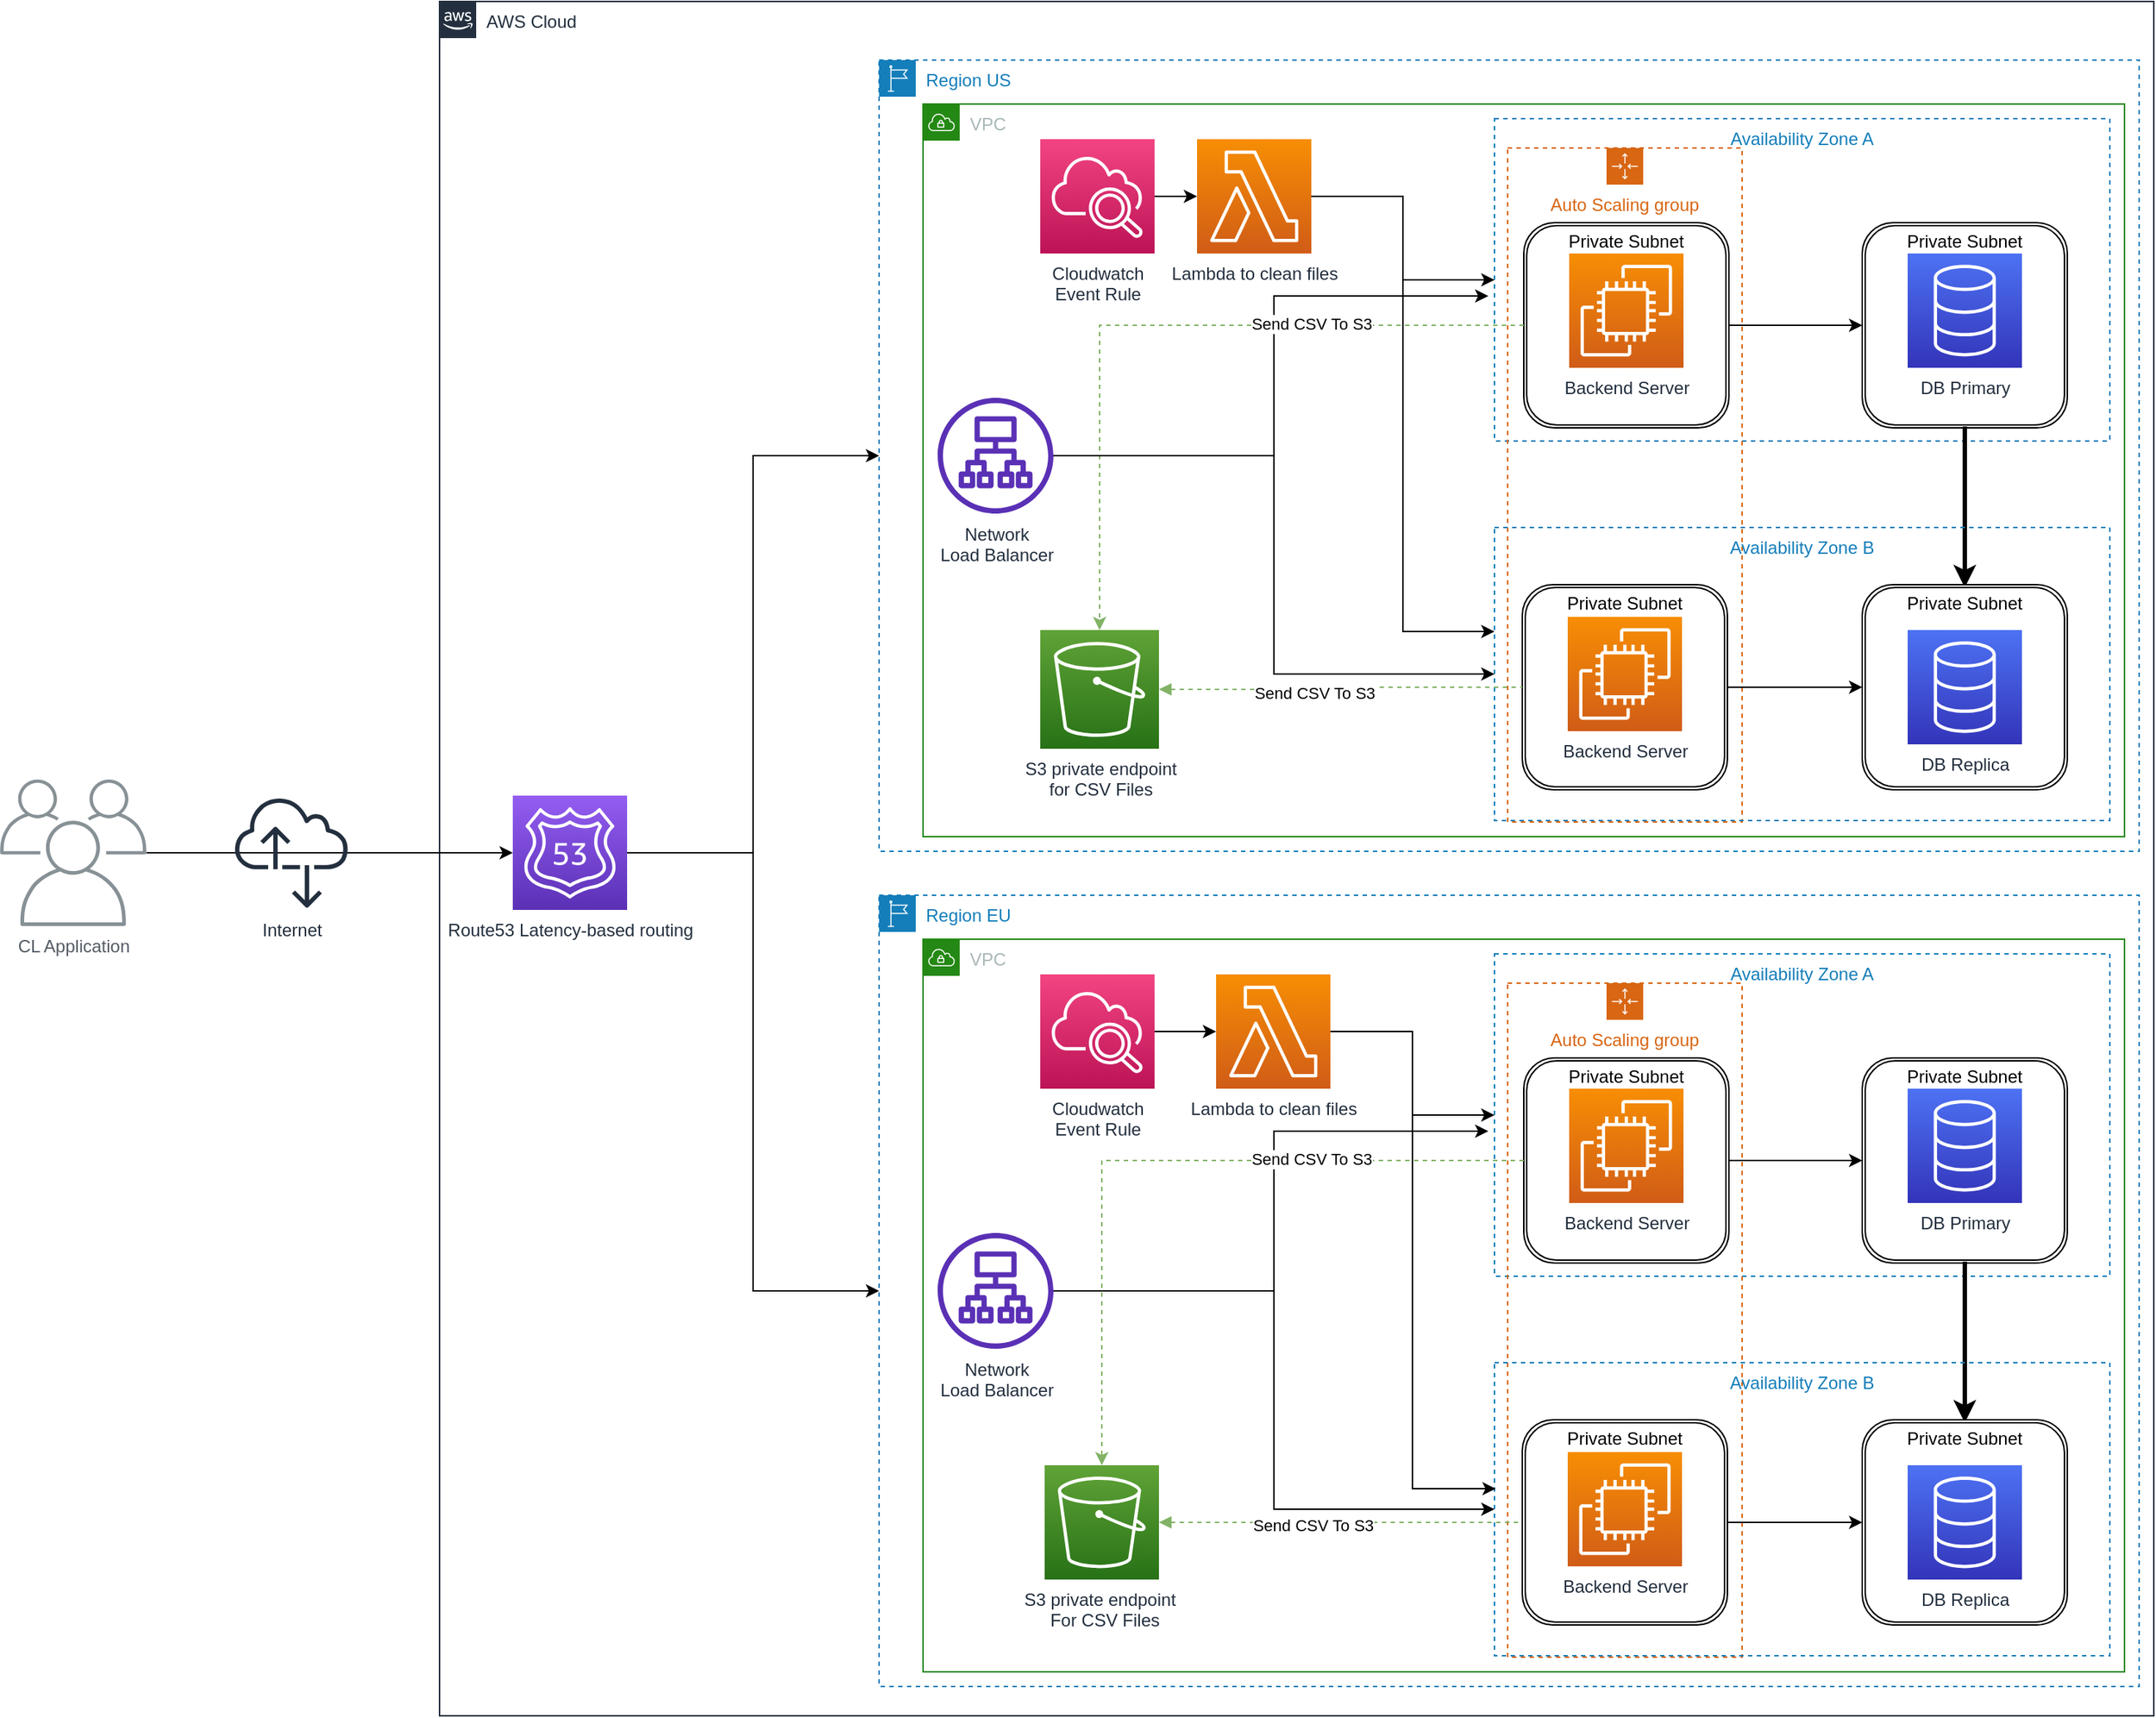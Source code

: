 <mxfile version="14.7.0" type="github">
  <diagram id="Ht1M8jgEwFfnCIfOTk4-" name="Page-1">
    <mxGraphModel dx="2591" dy="1628" grid="1" gridSize="10" guides="1" tooltips="1" connect="1" arrows="1" fold="1" page="1" pageScale="1" pageWidth="1169" pageHeight="827" math="0" shadow="0">
      <root>
        <mxCell id="0" />
        <mxCell id="1" parent="0" />
        <mxCell id="5RreerCTp-6EjilqXyiR-72" value="AWS Cloud" style="points=[[0,0],[0.25,0],[0.5,0],[0.75,0],[1,0],[1,0.25],[1,0.5],[1,0.75],[1,1],[0.75,1],[0.5,1],[0.25,1],[0,1],[0,0.75],[0,0.5],[0,0.25]];outlineConnect=0;gradientColor=none;html=1;whiteSpace=wrap;fontSize=12;fontStyle=0;shape=mxgraph.aws4.group;grIcon=mxgraph.aws4.group_aws_cloud_alt;strokeColor=#232F3E;fillColor=none;verticalAlign=top;align=left;spacingLeft=30;fontColor=#232F3E;dashed=0;" vertex="1" parent="1">
          <mxGeometry x="-10" y="-240" width="1170" height="1170" as="geometry" />
        </mxCell>
        <mxCell id="C6d5AcQ0R9dKY7qDEF7f-19" value="Region US" style="points=[[0,0],[0.25,0],[0.5,0],[0.75,0],[1,0],[1,0.25],[1,0.5],[1,0.75],[1,1],[0.75,1],[0.5,1],[0.25,1],[0,1],[0,0.75],[0,0.5],[0,0.25]];outlineConnect=0;gradientColor=none;html=1;whiteSpace=wrap;fontSize=12;fontStyle=0;shape=mxgraph.aws4.group;grIcon=mxgraph.aws4.group_region;strokeColor=#147EBA;fillColor=none;verticalAlign=top;align=left;spacingLeft=30;fontColor=#147EBA;dashed=1;" vertex="1" parent="1">
          <mxGeometry x="290" y="-200" width="860" height="540" as="geometry" />
        </mxCell>
        <mxCell id="C6d5AcQ0R9dKY7qDEF7f-17" value="VPC" style="points=[[0,0],[0.25,0],[0.5,0],[0.75,0],[1,0],[1,0.25],[1,0.5],[1,0.75],[1,1],[0.75,1],[0.5,1],[0.25,1],[0,1],[0,0.75],[0,0.5],[0,0.25]];outlineConnect=0;gradientColor=none;html=1;whiteSpace=wrap;fontSize=12;fontStyle=0;shape=mxgraph.aws4.group;grIcon=mxgraph.aws4.group_vpc;strokeColor=#248814;fillColor=none;verticalAlign=top;align=left;spacingLeft=30;fontColor=#AAB7B8;dashed=0;" vertex="1" parent="1">
          <mxGeometry x="320" y="-170" width="820" height="500" as="geometry" />
        </mxCell>
        <mxCell id="C6d5AcQ0R9dKY7qDEF7f-21" value="Availability Zone A" style="fillColor=none;strokeColor=#147EBA;dashed=1;verticalAlign=top;fontStyle=0;fontColor=#147EBA;" vertex="1" parent="1">
          <mxGeometry x="710" y="-160" width="420" height="220" as="geometry" />
        </mxCell>
        <mxCell id="5RreerCTp-6EjilqXyiR-7" value="Auto Scaling group" style="points=[[0,0],[0.25,0],[0.5,0],[0.75,0],[1,0],[1,0.25],[1,0.5],[1,0.75],[1,1],[0.75,1],[0.5,1],[0.25,1],[0,1],[0,0.75],[0,0.5],[0,0.25]];outlineConnect=0;gradientColor=none;html=1;whiteSpace=wrap;fontSize=12;fontStyle=0;shape=mxgraph.aws4.groupCenter;grIcon=mxgraph.aws4.group_auto_scaling_group;grStroke=1;strokeColor=#D86613;fillColor=none;verticalAlign=top;align=center;fontColor=#D86613;dashed=1;spacingTop=25;" vertex="1" parent="1">
          <mxGeometry x="719" y="-140" width="160" height="460" as="geometry" />
        </mxCell>
        <mxCell id="5RreerCTp-6EjilqXyiR-69" style="edgeStyle=orthogonalEdgeStyle;rounded=0;sketch=0;jumpStyle=none;orthogonalLoop=1;jettySize=auto;html=1;shadow=0;strokeColor=#000000;strokeWidth=1;" edge="1" parent="1" source="C6d5AcQ0R9dKY7qDEF7f-2" target="C6d5AcQ0R9dKY7qDEF7f-19">
          <mxGeometry relative="1" as="geometry" />
        </mxCell>
        <mxCell id="5RreerCTp-6EjilqXyiR-70" style="edgeStyle=orthogonalEdgeStyle;rounded=0;sketch=0;jumpStyle=none;orthogonalLoop=1;jettySize=auto;html=1;shadow=0;strokeColor=#000000;strokeWidth=1;" edge="1" parent="1" source="C6d5AcQ0R9dKY7qDEF7f-2" target="5RreerCTp-6EjilqXyiR-41">
          <mxGeometry relative="1" as="geometry" />
        </mxCell>
        <mxCell id="C6d5AcQ0R9dKY7qDEF7f-2" value="Route53 Latency-based routing" style="points=[[0,0,0],[0.25,0,0],[0.5,0,0],[0.75,0,0],[1,0,0],[0,1,0],[0.25,1,0],[0.5,1,0],[0.75,1,0],[1,1,0],[0,0.25,0],[0,0.5,0],[0,0.75,0],[1,0.25,0],[1,0.5,0],[1,0.75,0]];outlineConnect=0;fontColor=#232F3E;gradientColor=#945DF2;gradientDirection=north;fillColor=#5A30B5;strokeColor=#ffffff;dashed=0;verticalLabelPosition=bottom;verticalAlign=top;align=center;html=1;fontSize=12;fontStyle=0;aspect=fixed;shape=mxgraph.aws4.resourceIcon;resIcon=mxgraph.aws4.route_53;" vertex="1" parent="1">
          <mxGeometry x="40" y="302" width="78" height="78" as="geometry" />
        </mxCell>
        <mxCell id="5RreerCTp-6EjilqXyiR-32" value="" style="edgeStyle=orthogonalEdgeStyle;rounded=0;orthogonalLoop=1;jettySize=auto;html=1;entryX=-0.01;entryY=0.55;entryDx=0;entryDy=0;entryPerimeter=0;" edge="1" parent="1" source="C6d5AcQ0R9dKY7qDEF7f-6" target="C6d5AcQ0R9dKY7qDEF7f-21">
          <mxGeometry relative="1" as="geometry" />
        </mxCell>
        <mxCell id="C6d5AcQ0R9dKY7qDEF7f-6" value="Network &lt;br&gt;Load Balancer" style="outlineConnect=0;fontColor=#232F3E;gradientColor=none;fillColor=#5A30B5;strokeColor=none;dashed=0;verticalLabelPosition=bottom;verticalAlign=top;align=center;html=1;fontSize=12;fontStyle=0;aspect=fixed;pointerEvents=1;shape=mxgraph.aws4.application_load_balancer;" vertex="1" parent="1">
          <mxGeometry x="330" y="30.5" width="79" height="79" as="geometry" />
        </mxCell>
        <mxCell id="5RreerCTp-6EjilqXyiR-71" style="edgeStyle=orthogonalEdgeStyle;rounded=0;sketch=0;jumpStyle=none;orthogonalLoop=1;jettySize=auto;html=1;shadow=0;strokeColor=#000000;strokeWidth=1;" edge="1" parent="1" source="C6d5AcQ0R9dKY7qDEF7f-12" target="C6d5AcQ0R9dKY7qDEF7f-2">
          <mxGeometry relative="1" as="geometry" />
        </mxCell>
        <mxCell id="C6d5AcQ0R9dKY7qDEF7f-12" value="CL Application" style="outlineConnect=0;gradientColor=none;fontColor=#545B64;strokeColor=none;fillColor=#879196;dashed=0;verticalLabelPosition=bottom;verticalAlign=top;align=center;html=1;fontSize=12;fontStyle=0;aspect=fixed;shape=mxgraph.aws4.illustration_users;pointerEvents=1" vertex="1" parent="1">
          <mxGeometry x="-310" y="291" width="100" height="100" as="geometry" />
        </mxCell>
        <mxCell id="5RreerCTp-6EjilqXyiR-23" value="" style="edgeStyle=orthogonalEdgeStyle;rounded=0;orthogonalLoop=1;jettySize=auto;html=1;" edge="1" parent="1" source="5RreerCTp-6EjilqXyiR-3" target="5RreerCTp-6EjilqXyiR-4">
          <mxGeometry relative="1" as="geometry" />
        </mxCell>
        <mxCell id="5RreerCTp-6EjilqXyiR-3" value="Private Subnet&lt;br&gt;&lt;br&gt;&lt;br&gt;&lt;br&gt;&lt;br&gt;&lt;br&gt;&lt;br&gt;&lt;br&gt;&lt;br&gt;" style="shape=ext;double=1;rounded=1;whiteSpace=wrap;html=1;direction=south;" vertex="1" parent="1">
          <mxGeometry x="730" y="-89" width="140" height="140" as="geometry" />
        </mxCell>
        <mxCell id="5RreerCTp-6EjilqXyiR-4" value="Private Subnet&lt;br&gt;&lt;br&gt;&lt;br&gt;&lt;br&gt;&lt;br&gt;&lt;br&gt;&lt;br&gt;&lt;br&gt;&lt;br&gt;" style="shape=ext;double=1;rounded=1;whiteSpace=wrap;html=1;direction=south;" vertex="1" parent="1">
          <mxGeometry x="961" y="-89" width="140" height="140" as="geometry" />
        </mxCell>
        <mxCell id="5RreerCTp-6EjilqXyiR-5" value="Backend Server" style="points=[[0,0,0],[0.25,0,0],[0.5,0,0],[0.75,0,0],[1,0,0],[0,1,0],[0.25,1,0],[0.5,1,0],[0.75,1,0],[1,1,0],[0,0.25,0],[0,0.5,0],[0,0.75,0],[1,0.25,0],[1,0.5,0],[1,0.75,0]];outlineConnect=0;fontColor=#232F3E;gradientColor=#F78E04;gradientDirection=north;fillColor=#D05C17;strokeColor=#ffffff;dashed=0;verticalLabelPosition=bottom;verticalAlign=top;align=center;html=1;fontSize=12;fontStyle=0;aspect=fixed;shape=mxgraph.aws4.resourceIcon;resIcon=mxgraph.aws4.ec2;" vertex="1" parent="1">
          <mxGeometry x="761" y="-68" width="78" height="78" as="geometry" />
        </mxCell>
        <mxCell id="5RreerCTp-6EjilqXyiR-37" value="" style="edgeStyle=orthogonalEdgeStyle;rounded=0;orthogonalLoop=1;jettySize=auto;html=1;strokeWidth=3;" edge="1" parent="1">
          <mxGeometry relative="1" as="geometry">
            <mxPoint x="1031" y="50" as="sourcePoint" />
            <mxPoint x="1031" y="160" as="targetPoint" />
          </mxGeometry>
        </mxCell>
        <mxCell id="5RreerCTp-6EjilqXyiR-8" value="DB Primary" style="points=[[0,0,0],[0.25,0,0],[0.5,0,0],[0.75,0,0],[1,0,0],[0,1,0],[0.25,1,0],[0.5,1,0],[0.75,1,0],[1,1,0],[0,0.25,0],[0,0.5,0],[0,0.75,0],[1,0.25,0],[1,0.5,0],[1,0.75,0]];outlineConnect=0;fontColor=#232F3E;gradientColor=#4D72F3;gradientDirection=north;fillColor=#3334B9;strokeColor=#ffffff;dashed=0;verticalLabelPosition=bottom;verticalAlign=top;align=center;html=1;fontSize=12;fontStyle=0;aspect=fixed;shape=mxgraph.aws4.resourceIcon;resIcon=mxgraph.aws4.database;" vertex="1" parent="1">
          <mxGeometry x="992" y="-68" width="78" height="78" as="geometry" />
        </mxCell>
        <mxCell id="5RreerCTp-6EjilqXyiR-12" value="Availability Zone B" style="fillColor=none;strokeColor=#147EBA;dashed=1;verticalAlign=top;fontStyle=0;fontColor=#147EBA;" vertex="1" parent="1">
          <mxGeometry x="710" y="119" width="420" height="200" as="geometry" />
        </mxCell>
        <mxCell id="5RreerCTp-6EjilqXyiR-17" value="Private Subnet&lt;br&gt;&lt;br&gt;&lt;br&gt;&lt;br&gt;&lt;br&gt;&lt;br&gt;&lt;br&gt;&lt;br&gt;&lt;br&gt;" style="shape=ext;double=1;rounded=1;whiteSpace=wrap;html=1;direction=south;" vertex="1" parent="1">
          <mxGeometry x="961" y="158" width="140" height="140" as="geometry" />
        </mxCell>
        <mxCell id="5RreerCTp-6EjilqXyiR-18" value="DB Replica" style="points=[[0,0,0],[0.25,0,0],[0.5,0,0],[0.75,0,0],[1,0,0],[0,1,0],[0.25,1,0],[0.5,1,0],[0.75,1,0],[1,1,0],[0,0.25,0],[0,0.5,0],[0,0.75,0],[1,0.25,0],[1,0.5,0],[1,0.75,0]];outlineConnect=0;fontColor=#232F3E;gradientColor=#4D72F3;gradientDirection=north;fillColor=#3334B9;strokeColor=#ffffff;dashed=0;verticalLabelPosition=bottom;verticalAlign=top;align=center;html=1;fontSize=12;fontStyle=0;aspect=fixed;shape=mxgraph.aws4.resourceIcon;resIcon=mxgraph.aws4.database;" vertex="1" parent="1">
          <mxGeometry x="992" y="189" width="78" height="78" as="geometry" />
        </mxCell>
        <mxCell id="5RreerCTp-6EjilqXyiR-24" value="" style="edgeStyle=orthogonalEdgeStyle;rounded=0;orthogonalLoop=1;jettySize=auto;html=1;" edge="1" parent="1" source="5RreerCTp-6EjilqXyiR-19" target="5RreerCTp-6EjilqXyiR-17">
          <mxGeometry relative="1" as="geometry" />
        </mxCell>
        <mxCell id="5RreerCTp-6EjilqXyiR-19" value="Private Subnet&lt;br&gt;&lt;br&gt;&lt;br&gt;&lt;br&gt;&lt;br&gt;&lt;br&gt;&lt;br&gt;&lt;br&gt;&lt;br&gt;" style="shape=ext;double=1;rounded=1;whiteSpace=wrap;html=1;direction=south;" vertex="1" parent="1">
          <mxGeometry x="729" y="158" width="140" height="140" as="geometry" />
        </mxCell>
        <mxCell id="5RreerCTp-6EjilqXyiR-20" value="Backend Server" style="points=[[0,0,0],[0.25,0,0],[0.5,0,0],[0.75,0,0],[1,0,0],[0,1,0],[0.25,1,0],[0.5,1,0],[0.75,1,0],[1,1,0],[0,0.25,0],[0,0.5,0],[0,0.75,0],[1,0.25,0],[1,0.5,0],[1,0.75,0]];outlineConnect=0;fontColor=#232F3E;gradientColor=#F78E04;gradientDirection=north;fillColor=#D05C17;strokeColor=#ffffff;dashed=0;verticalLabelPosition=bottom;verticalAlign=top;align=center;html=1;fontSize=12;fontStyle=0;aspect=fixed;shape=mxgraph.aws4.resourceIcon;resIcon=mxgraph.aws4.ec2;" vertex="1" parent="1">
          <mxGeometry x="760" y="180" width="78" height="78" as="geometry" />
        </mxCell>
        <mxCell id="5RreerCTp-6EjilqXyiR-21" value="S3 private endpoint &lt;br&gt;for CSV Files" style="points=[[0,0,0],[0.25,0,0],[0.5,0,0],[0.75,0,0],[1,0,0],[0,1,0],[0.25,1,0],[0.5,1,0],[0.75,1,0],[1,1,0],[0,0.25,0],[0,0.5,0],[0,0.75,0],[1,0.25,0],[1,0.5,0],[1,0.75,0]];outlineConnect=0;fontColor=#232F3E;gradientColor=#60A337;gradientDirection=north;fillColor=#277116;strokeColor=#ffffff;dashed=0;verticalLabelPosition=bottom;verticalAlign=top;align=center;html=1;fontSize=12;fontStyle=0;aspect=fixed;shape=mxgraph.aws4.resourceIcon;resIcon=mxgraph.aws4.s3;" vertex="1" parent="1">
          <mxGeometry x="400" y="189" width="81" height="81" as="geometry" />
        </mxCell>
        <mxCell id="5RreerCTp-6EjilqXyiR-26" value="" style="edgeStyle=orthogonalEdgeStyle;html=1;endArrow=none;elbow=vertical;startArrow=block;startFill=1;strokeColor=#82b366;rounded=0;entryX=0.5;entryY=1;entryDx=0;entryDy=0;exitX=1;exitY=0.5;exitDx=0;exitDy=0;exitPerimeter=0;dashed=1;fillColor=#d5e8d4;" edge="1" parent="1" source="5RreerCTp-6EjilqXyiR-21" target="5RreerCTp-6EjilqXyiR-19">
          <mxGeometry width="100" relative="1" as="geometry">
            <mxPoint x="630" y="230" as="sourcePoint" />
            <mxPoint x="630" y="100" as="targetPoint" />
          </mxGeometry>
        </mxCell>
        <mxCell id="5RreerCTp-6EjilqXyiR-40" value="Send CSV To S3" style="edgeLabel;html=1;align=center;verticalAlign=middle;resizable=0;points=[];" vertex="1" connectable="0" parent="5RreerCTp-6EjilqXyiR-26">
          <mxGeometry x="-0.153" y="-2" relative="1" as="geometry">
            <mxPoint as="offset" />
          </mxGeometry>
        </mxCell>
        <mxCell id="5RreerCTp-6EjilqXyiR-29" value="" style="edgeStyle=segmentEdgeStyle;endArrow=classic;html=1;exitX=0.5;exitY=1;exitDx=0;exitDy=0;entryX=0.5;entryY=0;entryDx=0;entryDy=0;entryPerimeter=0;jumpStyle=none;shadow=0;sketch=0;rounded=0;strokeColor=#82b366;fillColor=#d5e8d4;dashed=1;" edge="1" parent="1" source="5RreerCTp-6EjilqXyiR-3" target="5RreerCTp-6EjilqXyiR-21">
          <mxGeometry width="50" height="50" relative="1" as="geometry">
            <mxPoint x="530" y="20" as="sourcePoint" />
            <mxPoint x="580" y="-30" as="targetPoint" />
          </mxGeometry>
        </mxCell>
        <mxCell id="5RreerCTp-6EjilqXyiR-39" value="Send CSV To S3" style="edgeLabel;html=1;align=center;verticalAlign=middle;resizable=0;points=[];" vertex="1" connectable="0" parent="5RreerCTp-6EjilqXyiR-29">
          <mxGeometry x="-0.415" y="-1" relative="1" as="geometry">
            <mxPoint as="offset" />
          </mxGeometry>
        </mxCell>
        <mxCell id="5RreerCTp-6EjilqXyiR-33" value="" style="edgeStyle=orthogonalEdgeStyle;rounded=0;orthogonalLoop=1;jettySize=auto;html=1;entryX=0;entryY=0.5;entryDx=0;entryDy=0;" edge="1" parent="1" source="C6d5AcQ0R9dKY7qDEF7f-6" target="5RreerCTp-6EjilqXyiR-12">
          <mxGeometry relative="1" as="geometry">
            <mxPoint x="630.599" y="267" as="sourcePoint" />
            <mxPoint x="687.4" y="147.5" as="targetPoint" />
          </mxGeometry>
        </mxCell>
        <mxCell id="5RreerCTp-6EjilqXyiR-41" value="Region EU" style="points=[[0,0],[0.25,0],[0.5,0],[0.75,0],[1,0],[1,0.25],[1,0.5],[1,0.75],[1,1],[0.75,1],[0.5,1],[0.25,1],[0,1],[0,0.75],[0,0.5],[0,0.25]];outlineConnect=0;gradientColor=none;html=1;whiteSpace=wrap;fontSize=12;fontStyle=0;shape=mxgraph.aws4.group;grIcon=mxgraph.aws4.group_region;strokeColor=#147EBA;fillColor=none;verticalAlign=top;align=left;spacingLeft=30;fontColor=#147EBA;dashed=1;" vertex="1" parent="1">
          <mxGeometry x="290" y="370" width="860" height="540" as="geometry" />
        </mxCell>
        <mxCell id="5RreerCTp-6EjilqXyiR-42" value="VPC" style="points=[[0,0],[0.25,0],[0.5,0],[0.75,0],[1,0],[1,0.25],[1,0.5],[1,0.75],[1,1],[0.75,1],[0.5,1],[0.25,1],[0,1],[0,0.75],[0,0.5],[0,0.25]];outlineConnect=0;gradientColor=none;html=1;whiteSpace=wrap;fontSize=12;fontStyle=0;shape=mxgraph.aws4.group;grIcon=mxgraph.aws4.group_vpc;strokeColor=#248814;fillColor=none;verticalAlign=top;align=left;spacingLeft=30;fontColor=#AAB7B8;dashed=0;" vertex="1" parent="1">
          <mxGeometry x="320" y="400" width="820" height="500" as="geometry" />
        </mxCell>
        <mxCell id="5RreerCTp-6EjilqXyiR-43" value="Availability Zone A" style="fillColor=none;strokeColor=#147EBA;dashed=1;verticalAlign=top;fontStyle=0;fontColor=#147EBA;" vertex="1" parent="1">
          <mxGeometry x="710" y="410" width="420" height="220" as="geometry" />
        </mxCell>
        <mxCell id="5RreerCTp-6EjilqXyiR-44" value="Auto Scaling group" style="points=[[0,0],[0.25,0],[0.5,0],[0.75,0],[1,0],[1,0.25],[1,0.5],[1,0.75],[1,1],[0.75,1],[0.5,1],[0.25,1],[0,1],[0,0.75],[0,0.5],[0,0.25]];outlineConnect=0;gradientColor=none;html=1;whiteSpace=wrap;fontSize=12;fontStyle=0;shape=mxgraph.aws4.groupCenter;grIcon=mxgraph.aws4.group_auto_scaling_group;grStroke=1;strokeColor=#D86613;fillColor=none;verticalAlign=top;align=center;fontColor=#D86613;dashed=1;spacingTop=25;" vertex="1" parent="1">
          <mxGeometry x="719" y="430" width="160" height="460" as="geometry" />
        </mxCell>
        <mxCell id="5RreerCTp-6EjilqXyiR-45" value="" style="edgeStyle=orthogonalEdgeStyle;rounded=0;orthogonalLoop=1;jettySize=auto;html=1;entryX=-0.01;entryY=0.55;entryDx=0;entryDy=0;entryPerimeter=0;" edge="1" parent="1" source="5RreerCTp-6EjilqXyiR-46" target="5RreerCTp-6EjilqXyiR-43">
          <mxGeometry relative="1" as="geometry" />
        </mxCell>
        <mxCell id="5RreerCTp-6EjilqXyiR-46" value="Network &lt;br&gt;Load Balancer" style="outlineConnect=0;fontColor=#232F3E;gradientColor=none;fillColor=#5A30B5;strokeColor=none;dashed=0;verticalLabelPosition=bottom;verticalAlign=top;align=center;html=1;fontSize=12;fontStyle=0;aspect=fixed;pointerEvents=1;shape=mxgraph.aws4.application_load_balancer;" vertex="1" parent="1">
          <mxGeometry x="330" y="600.5" width="79" height="79" as="geometry" />
        </mxCell>
        <mxCell id="5RreerCTp-6EjilqXyiR-47" value="" style="edgeStyle=orthogonalEdgeStyle;rounded=0;orthogonalLoop=1;jettySize=auto;html=1;" edge="1" parent="1" source="5RreerCTp-6EjilqXyiR-48" target="5RreerCTp-6EjilqXyiR-49">
          <mxGeometry relative="1" as="geometry" />
        </mxCell>
        <mxCell id="5RreerCTp-6EjilqXyiR-48" value="Private Subnet&lt;br&gt;&lt;br&gt;&lt;br&gt;&lt;br&gt;&lt;br&gt;&lt;br&gt;&lt;br&gt;&lt;br&gt;&lt;br&gt;" style="shape=ext;double=1;rounded=1;whiteSpace=wrap;html=1;direction=south;" vertex="1" parent="1">
          <mxGeometry x="730" y="481" width="140" height="140" as="geometry" />
        </mxCell>
        <mxCell id="5RreerCTp-6EjilqXyiR-49" value="Private Subnet&lt;br&gt;&lt;br&gt;&lt;br&gt;&lt;br&gt;&lt;br&gt;&lt;br&gt;&lt;br&gt;&lt;br&gt;&lt;br&gt;" style="shape=ext;double=1;rounded=1;whiteSpace=wrap;html=1;direction=south;" vertex="1" parent="1">
          <mxGeometry x="961" y="481" width="140" height="140" as="geometry" />
        </mxCell>
        <mxCell id="5RreerCTp-6EjilqXyiR-50" value="Backend Server" style="points=[[0,0,0],[0.25,0,0],[0.5,0,0],[0.75,0,0],[1,0,0],[0,1,0],[0.25,1,0],[0.5,1,0],[0.75,1,0],[1,1,0],[0,0.25,0],[0,0.5,0],[0,0.75,0],[1,0.25,0],[1,0.5,0],[1,0.75,0]];outlineConnect=0;fontColor=#232F3E;gradientColor=#F78E04;gradientDirection=north;fillColor=#D05C17;strokeColor=#ffffff;dashed=0;verticalLabelPosition=bottom;verticalAlign=top;align=center;html=1;fontSize=12;fontStyle=0;aspect=fixed;shape=mxgraph.aws4.resourceIcon;resIcon=mxgraph.aws4.ec2;" vertex="1" parent="1">
          <mxGeometry x="761" y="502" width="78" height="78" as="geometry" />
        </mxCell>
        <mxCell id="5RreerCTp-6EjilqXyiR-51" value="" style="edgeStyle=orthogonalEdgeStyle;rounded=0;orthogonalLoop=1;jettySize=auto;html=1;strokeWidth=3;" edge="1" parent="1">
          <mxGeometry relative="1" as="geometry">
            <mxPoint x="1031" y="620" as="sourcePoint" />
            <mxPoint x="1031" y="730" as="targetPoint" />
          </mxGeometry>
        </mxCell>
        <mxCell id="5RreerCTp-6EjilqXyiR-52" value="DB Primary" style="points=[[0,0,0],[0.25,0,0],[0.5,0,0],[0.75,0,0],[1,0,0],[0,1,0],[0.25,1,0],[0.5,1,0],[0.75,1,0],[1,1,0],[0,0.25,0],[0,0.5,0],[0,0.75,0],[1,0.25,0],[1,0.5,0],[1,0.75,0]];outlineConnect=0;fontColor=#232F3E;gradientColor=#4D72F3;gradientDirection=north;fillColor=#3334B9;strokeColor=#ffffff;dashed=0;verticalLabelPosition=bottom;verticalAlign=top;align=center;html=1;fontSize=12;fontStyle=0;aspect=fixed;shape=mxgraph.aws4.resourceIcon;resIcon=mxgraph.aws4.database;" vertex="1" parent="1">
          <mxGeometry x="992" y="502" width="78" height="78" as="geometry" />
        </mxCell>
        <mxCell id="5RreerCTp-6EjilqXyiR-57" value="Availability Zone B" style="fillColor=none;strokeColor=#147EBA;dashed=1;verticalAlign=top;fontStyle=0;fontColor=#147EBA;" vertex="1" parent="1">
          <mxGeometry x="710" y="689" width="420" height="200" as="geometry" />
        </mxCell>
        <mxCell id="5RreerCTp-6EjilqXyiR-58" value="Private Subnet&lt;br&gt;&lt;br&gt;&lt;br&gt;&lt;br&gt;&lt;br&gt;&lt;br&gt;&lt;br&gt;&lt;br&gt;&lt;br&gt;" style="shape=ext;double=1;rounded=1;whiteSpace=wrap;html=1;direction=south;" vertex="1" parent="1">
          <mxGeometry x="961" y="728" width="140" height="140" as="geometry" />
        </mxCell>
        <mxCell id="5RreerCTp-6EjilqXyiR-59" value="DB Replica" style="points=[[0,0,0],[0.25,0,0],[0.5,0,0],[0.75,0,0],[1,0,0],[0,1,0],[0.25,1,0],[0.5,1,0],[0.75,1,0],[1,1,0],[0,0.25,0],[0,0.5,0],[0,0.75,0],[1,0.25,0],[1,0.5,0],[1,0.75,0]];outlineConnect=0;fontColor=#232F3E;gradientColor=#4D72F3;gradientDirection=north;fillColor=#3334B9;strokeColor=#ffffff;dashed=0;verticalLabelPosition=bottom;verticalAlign=top;align=center;html=1;fontSize=12;fontStyle=0;aspect=fixed;shape=mxgraph.aws4.resourceIcon;resIcon=mxgraph.aws4.database;" vertex="1" parent="1">
          <mxGeometry x="992" y="759" width="78" height="78" as="geometry" />
        </mxCell>
        <mxCell id="5RreerCTp-6EjilqXyiR-60" value="" style="edgeStyle=orthogonalEdgeStyle;rounded=0;orthogonalLoop=1;jettySize=auto;html=1;" edge="1" parent="1" source="5RreerCTp-6EjilqXyiR-61" target="5RreerCTp-6EjilqXyiR-58">
          <mxGeometry relative="1" as="geometry" />
        </mxCell>
        <mxCell id="5RreerCTp-6EjilqXyiR-61" value="Private Subnet&lt;br&gt;&lt;br&gt;&lt;br&gt;&lt;br&gt;&lt;br&gt;&lt;br&gt;&lt;br&gt;&lt;br&gt;&lt;br&gt;" style="shape=ext;double=1;rounded=1;whiteSpace=wrap;html=1;direction=south;" vertex="1" parent="1">
          <mxGeometry x="729" y="728" width="140" height="140" as="geometry" />
        </mxCell>
        <mxCell id="5RreerCTp-6EjilqXyiR-62" value="Backend Server" style="points=[[0,0,0],[0.25,0,0],[0.5,0,0],[0.75,0,0],[1,0,0],[0,1,0],[0.25,1,0],[0.5,1,0],[0.75,1,0],[1,1,0],[0,0.25,0],[0,0.5,0],[0,0.75,0],[1,0.25,0],[1,0.5,0],[1,0.75,0]];outlineConnect=0;fontColor=#232F3E;gradientColor=#F78E04;gradientDirection=north;fillColor=#D05C17;strokeColor=#ffffff;dashed=0;verticalLabelPosition=bottom;verticalAlign=top;align=center;html=1;fontSize=12;fontStyle=0;aspect=fixed;shape=mxgraph.aws4.resourceIcon;resIcon=mxgraph.aws4.ec2;" vertex="1" parent="1">
          <mxGeometry x="760" y="750" width="78" height="78" as="geometry" />
        </mxCell>
        <mxCell id="5RreerCTp-6EjilqXyiR-63" value="S3 private endpoint&amp;nbsp;&lt;br&gt;&amp;nbsp;For CSV Files" style="points=[[0,0,0],[0.25,0,0],[0.5,0,0],[0.75,0,0],[1,0,0],[0,1,0],[0.25,1,0],[0.5,1,0],[0.75,1,0],[1,1,0],[0,0.25,0],[0,0.5,0],[0,0.75,0],[1,0.25,0],[1,0.5,0],[1,0.75,0]];outlineConnect=0;fontColor=#232F3E;gradientColor=#60A337;gradientDirection=north;fillColor=#277116;strokeColor=#ffffff;dashed=0;verticalLabelPosition=bottom;verticalAlign=top;align=center;html=1;fontSize=12;fontStyle=0;aspect=fixed;shape=mxgraph.aws4.resourceIcon;resIcon=mxgraph.aws4.s3;" vertex="1" parent="1">
          <mxGeometry x="403" y="759" width="78" height="78" as="geometry" />
        </mxCell>
        <mxCell id="5RreerCTp-6EjilqXyiR-64" value="" style="edgeStyle=orthogonalEdgeStyle;html=1;endArrow=none;elbow=vertical;startArrow=block;startFill=1;strokeColor=#82b366;rounded=0;entryX=0.5;entryY=1;entryDx=0;entryDy=0;exitX=1;exitY=0.5;exitDx=0;exitDy=0;exitPerimeter=0;dashed=1;fillColor=#d5e8d4;" edge="1" parent="1" source="5RreerCTp-6EjilqXyiR-63" target="5RreerCTp-6EjilqXyiR-61">
          <mxGeometry width="100" relative="1" as="geometry">
            <mxPoint x="630" y="800" as="sourcePoint" />
            <mxPoint x="630" y="670" as="targetPoint" />
          </mxGeometry>
        </mxCell>
        <mxCell id="5RreerCTp-6EjilqXyiR-65" value="Send CSV To S3" style="edgeLabel;html=1;align=center;verticalAlign=middle;resizable=0;points=[];" vertex="1" connectable="0" parent="5RreerCTp-6EjilqXyiR-64">
          <mxGeometry x="-0.153" y="-2" relative="1" as="geometry">
            <mxPoint as="offset" />
          </mxGeometry>
        </mxCell>
        <mxCell id="5RreerCTp-6EjilqXyiR-66" value="" style="edgeStyle=segmentEdgeStyle;endArrow=classic;html=1;exitX=0.5;exitY=1;exitDx=0;exitDy=0;entryX=0.5;entryY=0;entryDx=0;entryDy=0;entryPerimeter=0;jumpStyle=none;shadow=0;sketch=0;rounded=0;strokeColor=#82b366;fillColor=#d5e8d4;dashed=1;" edge="1" parent="1" source="5RreerCTp-6EjilqXyiR-48" target="5RreerCTp-6EjilqXyiR-63">
          <mxGeometry width="50" height="50" relative="1" as="geometry">
            <mxPoint x="530" y="590" as="sourcePoint" />
            <mxPoint x="580" y="540" as="targetPoint" />
          </mxGeometry>
        </mxCell>
        <mxCell id="5RreerCTp-6EjilqXyiR-67" value="Send CSV To S3" style="edgeLabel;html=1;align=center;verticalAlign=middle;resizable=0;points=[];" vertex="1" connectable="0" parent="5RreerCTp-6EjilqXyiR-66">
          <mxGeometry x="-0.415" y="-1" relative="1" as="geometry">
            <mxPoint as="offset" />
          </mxGeometry>
        </mxCell>
        <mxCell id="5RreerCTp-6EjilqXyiR-68" value="" style="edgeStyle=orthogonalEdgeStyle;rounded=0;orthogonalLoop=1;jettySize=auto;html=1;entryX=0;entryY=0.5;entryDx=0;entryDy=0;" edge="1" parent="1" source="5RreerCTp-6EjilqXyiR-46" target="5RreerCTp-6EjilqXyiR-57">
          <mxGeometry relative="1" as="geometry">
            <mxPoint x="630.599" y="837" as="sourcePoint" />
            <mxPoint x="687.4" y="717.5" as="targetPoint" />
          </mxGeometry>
        </mxCell>
        <mxCell id="5RreerCTp-6EjilqXyiR-74" value="Internet" style="outlineConnect=0;fontColor=#232F3E;gradientColor=none;fillColor=#232F3E;strokeColor=none;dashed=0;verticalLabelPosition=bottom;verticalAlign=top;align=center;html=1;fontSize=12;fontStyle=0;aspect=fixed;pointerEvents=1;shape=mxgraph.aws4.internet_alt2;" vertex="1" parent="1">
          <mxGeometry x="-150" y="302" width="78" height="78" as="geometry" />
        </mxCell>
        <mxCell id="5RreerCTp-6EjilqXyiR-79" style="edgeStyle=orthogonalEdgeStyle;rounded=0;sketch=0;jumpStyle=none;orthogonalLoop=1;jettySize=auto;html=1;entryX=0;entryY=0.5;entryDx=0;entryDy=0;shadow=0;strokeColor=#000000;strokeWidth=1;" edge="1" parent="1" source="5RreerCTp-6EjilqXyiR-76" target="5RreerCTp-6EjilqXyiR-43">
          <mxGeometry relative="1" as="geometry" />
        </mxCell>
        <mxCell id="5RreerCTp-6EjilqXyiR-81" style="edgeStyle=orthogonalEdgeStyle;rounded=0;sketch=0;jumpStyle=none;orthogonalLoop=1;jettySize=auto;html=1;entryX=0.002;entryY=0.43;entryDx=0;entryDy=0;entryPerimeter=0;shadow=0;strokeColor=#000000;strokeWidth=1;" edge="1" parent="1" source="5RreerCTp-6EjilqXyiR-76" target="5RreerCTp-6EjilqXyiR-57">
          <mxGeometry relative="1" as="geometry" />
        </mxCell>
        <mxCell id="5RreerCTp-6EjilqXyiR-76" value="Lambda to clean files" style="points=[[0,0,0],[0.25,0,0],[0.5,0,0],[0.75,0,0],[1,0,0],[0,1,0],[0.25,1,0],[0.5,1,0],[0.75,1,0],[1,1,0],[0,0.25,0],[0,0.5,0],[0,0.75,0],[1,0.25,0],[1,0.5,0],[1,0.75,0]];outlineConnect=0;fontColor=#232F3E;gradientColor=#F78E04;gradientDirection=north;fillColor=#D05C17;strokeColor=#ffffff;dashed=0;verticalLabelPosition=bottom;verticalAlign=top;align=center;html=1;fontSize=12;fontStyle=0;aspect=fixed;shape=mxgraph.aws4.resourceIcon;resIcon=mxgraph.aws4.lambda;" vertex="1" parent="1">
          <mxGeometry x="520" y="424" width="78" height="78" as="geometry" />
        </mxCell>
        <mxCell id="5RreerCTp-6EjilqXyiR-78" value="" style="edgeStyle=orthogonalEdgeStyle;rounded=0;sketch=0;jumpStyle=none;orthogonalLoop=1;jettySize=auto;html=1;shadow=0;strokeColor=#000000;strokeWidth=1;" edge="1" parent="1" source="5RreerCTp-6EjilqXyiR-77" target="5RreerCTp-6EjilqXyiR-76">
          <mxGeometry relative="1" as="geometry" />
        </mxCell>
        <mxCell id="5RreerCTp-6EjilqXyiR-77" value="Cloudwatch&lt;br&gt;Event Rule" style="points=[[0,0,0],[0.25,0,0],[0.5,0,0],[0.75,0,0],[1,0,0],[0,1,0],[0.25,1,0],[0.5,1,0],[0.75,1,0],[1,1,0],[0,0.25,0],[0,0.5,0],[0,0.75,0],[1,0.25,0],[1,0.5,0],[1,0.75,0]];points=[[0,0,0],[0.25,0,0],[0.5,0,0],[0.75,0,0],[1,0,0],[0,1,0],[0.25,1,0],[0.5,1,0],[0.75,1,0],[1,1,0],[0,0.25,0],[0,0.5,0],[0,0.75,0],[1,0.25,0],[1,0.5,0],[1,0.75,0]];outlineConnect=0;fontColor=#232F3E;gradientColor=#F34482;gradientDirection=north;fillColor=#BC1356;strokeColor=#ffffff;dashed=0;verticalLabelPosition=bottom;verticalAlign=top;align=center;html=1;fontSize=12;fontStyle=0;aspect=fixed;shape=mxgraph.aws4.resourceIcon;resIcon=mxgraph.aws4.cloudwatch_2;" vertex="1" parent="1">
          <mxGeometry x="400" y="424" width="78" height="78" as="geometry" />
        </mxCell>
        <mxCell id="5RreerCTp-6EjilqXyiR-84" value="" style="edgeStyle=orthogonalEdgeStyle;rounded=0;sketch=0;jumpStyle=none;orthogonalLoop=1;jettySize=auto;html=1;shadow=0;strokeColor=#000000;strokeWidth=1;" edge="1" parent="1" source="5RreerCTp-6EjilqXyiR-82" target="5RreerCTp-6EjilqXyiR-83">
          <mxGeometry relative="1" as="geometry" />
        </mxCell>
        <mxCell id="5RreerCTp-6EjilqXyiR-82" value="Cloudwatch&lt;br&gt;Event Rule" style="points=[[0,0,0],[0.25,0,0],[0.5,0,0],[0.75,0,0],[1,0,0],[0,1,0],[0.25,1,0],[0.5,1,0],[0.75,1,0],[1,1,0],[0,0.25,0],[0,0.5,0],[0,0.75,0],[1,0.25,0],[1,0.5,0],[1,0.75,0]];points=[[0,0,0],[0.25,0,0],[0.5,0,0],[0.75,0,0],[1,0,0],[0,1,0],[0.25,1,0],[0.5,1,0],[0.75,1,0],[1,1,0],[0,0.25,0],[0,0.5,0],[0,0.75,0],[1,0.25,0],[1,0.5,0],[1,0.75,0]];outlineConnect=0;fontColor=#232F3E;gradientColor=#F34482;gradientDirection=north;fillColor=#BC1356;strokeColor=#ffffff;dashed=0;verticalLabelPosition=bottom;verticalAlign=top;align=center;html=1;fontSize=12;fontStyle=0;aspect=fixed;shape=mxgraph.aws4.resourceIcon;resIcon=mxgraph.aws4.cloudwatch_2;" vertex="1" parent="1">
          <mxGeometry x="400" y="-146" width="78" height="78" as="geometry" />
        </mxCell>
        <mxCell id="5RreerCTp-6EjilqXyiR-85" style="edgeStyle=orthogonalEdgeStyle;rounded=0;sketch=0;jumpStyle=none;orthogonalLoop=1;jettySize=auto;html=1;shadow=0;strokeColor=#000000;strokeWidth=1;" edge="1" parent="1" source="5RreerCTp-6EjilqXyiR-83" target="C6d5AcQ0R9dKY7qDEF7f-21">
          <mxGeometry relative="1" as="geometry" />
        </mxCell>
        <mxCell id="5RreerCTp-6EjilqXyiR-86" style="edgeStyle=orthogonalEdgeStyle;rounded=0;sketch=0;jumpStyle=none;orthogonalLoop=1;jettySize=auto;html=1;entryX=0;entryY=0.355;entryDx=0;entryDy=0;entryPerimeter=0;shadow=0;strokeColor=#000000;strokeWidth=1;" edge="1" parent="1" source="5RreerCTp-6EjilqXyiR-83" target="5RreerCTp-6EjilqXyiR-12">
          <mxGeometry relative="1" as="geometry" />
        </mxCell>
        <mxCell id="5RreerCTp-6EjilqXyiR-83" value="Lambda to clean files" style="points=[[0,0,0],[0.25,0,0],[0.5,0,0],[0.75,0,0],[1,0,0],[0,1,0],[0.25,1,0],[0.5,1,0],[0.75,1,0],[1,1,0],[0,0.25,0],[0,0.5,0],[0,0.75,0],[1,0.25,0],[1,0.5,0],[1,0.75,0]];outlineConnect=0;fontColor=#232F3E;gradientColor=#F78E04;gradientDirection=north;fillColor=#D05C17;strokeColor=#ffffff;dashed=0;verticalLabelPosition=bottom;verticalAlign=top;align=center;html=1;fontSize=12;fontStyle=0;aspect=fixed;shape=mxgraph.aws4.resourceIcon;resIcon=mxgraph.aws4.lambda;" vertex="1" parent="1">
          <mxGeometry x="507" y="-146" width="78" height="78" as="geometry" />
        </mxCell>
      </root>
    </mxGraphModel>
  </diagram>
</mxfile>
